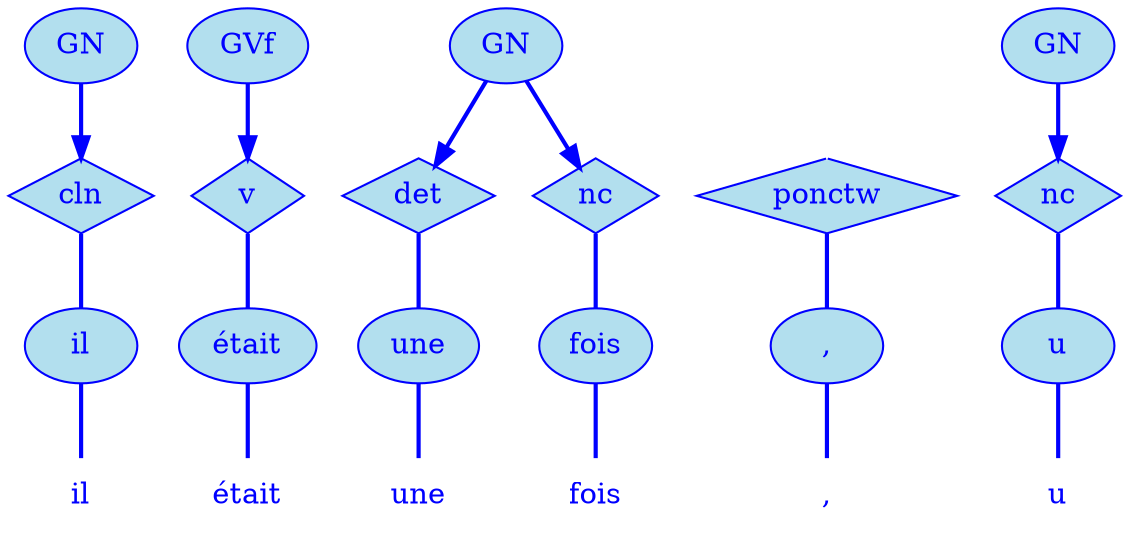 digraph g {
	graph [bb="0,0,467,252"];
	node [label="\N"];
	graph [_draw_="c 5 -white C 5 -white P 4 0 0 0 252 467 252 467 0 ",
		xdotversion="1.2"];
	"mc1s1_t1#token84" [label=il, shape=plaintext, fillcolor=lightblue2, fontcolor=blue, pos="27,18", width="0.75", height="0.50", _ldraw_="F 14.000000 11 -Times-Roman c 4 -blue T 27 13 0 8 2 -il "];
	"mc1s1_W1#wordmc1s1_t1#token" [label=il, shape=ellipse, fillcolor=lightblue2, fontcolor=blue, pos="27,90", width="0.75", height="0.50", color=blue, style=filled, _draw_="S 6 -filled c 4 -blue C 10 -lightblue2 E 27 90 27 18 ", _ldraw_="F 14.000000 11 -Times-Roman c 4 -blue T 27 85 0 8 2 -il "];
	"mc1s1_P1L1#pos" [label=cln, shape=diamond, fillcolor=lightblue2, fontcolor=blue, pos="27,162", width="0.75", height="0.50", color=blue, style=filled, _draw_="S 6 -filled c 4 -blue C 10 -lightblue2 P 4 27 180 0 162 27 144 54 162 ", _ldraw_="F 14.000000 11 -Times-Roman c 4 -blue T 27 157 0 20 3 -cln "];
	"mc1s1_chk0#chunk" [label=GN, fillcolor=lightblue2, fontcolor=blue, pos="27,234", width="0.75", height="0.50", color=blue, style=filled, arrowhead=doubleoctagon, _draw_="S 6 -filled c 4 -blue C 10 -lightblue2 E 27 234 27 18 ", _ldraw_="F 14.000000 11 -Times-Roman c 4 -blue T 27 229 0 22 2 -GN "];
	"mc1s1_t3#token87" [label=était, shape=plaintext, fillcolor=lightblue2, fontcolor=blue, pos="105,18", width="0.75", height="0.50", _ldraw_="F 14.000000 11 -Times-Roman c 4 -blue T 105 13 0 32 6 -était "];
	"mc1s1_W2#wordmc1s1_t3#token" [label=était, shape=ellipse, fillcolor=lightblue2, fontcolor=blue, pos="105,90", width="0.92", height="0.50", color=blue, style=filled, _draw_="S 6 -filled c 4 -blue C 10 -lightblue2 E 105 90 33 18 ", _ldraw_="F 14.000000 11 -Times-Roman c 4 -blue T 105 85 0 32 6 -était "];
	"mc1s1_P2L2#pos" [label=v, shape=diamond, fillcolor=lightblue2, fontcolor=blue, pos="105,162", width="0.75", height="0.50", color=blue, style=filled, _draw_="S 6 -filled c 4 -blue C 10 -lightblue2 P 4 105 180 78 162 105 144 132 162 ", _ldraw_="F 14.000000 11 -Times-Roman c 4 -blue T 105 157 0 8 1 -v "];
	"mc1s1_chk7#chunk" [label=GVf, fillcolor=lightblue2, fontcolor=blue, pos="105,234", width="0.81", height="0.50", color=blue, style=filled, arrowhead=doubleoctagon, _draw_="S 6 -filled c 4 -blue C 10 -lightblue2 E 105 234 29 18 ", _ldraw_="F 14.000000 11 -Times-Roman c 4 -blue T 105 229 0 26 3 -GVf "];
	"mc1s1_t5#token78" [label=une, shape=plaintext, fillcolor=lightblue2, fontcolor=blue, pos="185,18", width="0.75", height="0.50", _ldraw_="F 14.000000 11 -Times-Roman c 4 -blue T 185 13 0 26 3 -une "];
	"mc1s1_W3#wordmc1s1_t5#token" [label=une, shape=ellipse, fillcolor=lightblue2, fontcolor=blue, pos="185,90", width="0.81", height="0.50", color=blue, style=filled, _draw_="S 6 -filled c 4 -blue C 10 -lightblue2 E 185 90 29 18 ", _ldraw_="F 14.000000 11 -Times-Roman c 4 -blue T 185 85 0 26 3 -une "];
	"mc1s1_P4L1#pos" [label=det, shape=diamond, fillcolor=lightblue2, fontcolor=blue, pos="185,162", width="0.75", height="0.50", color=blue, style=filled, _draw_="S 6 -filled c 4 -blue C 10 -lightblue2 P 4 185 180 158 162 185 144 212 162 ", _ldraw_="F 14.000000 11 -Times-Roman c 4 -blue T 185 157 0 23 3 -det "];
	"mc1s1_t7#token16" [label=fois, shape=plaintext, fillcolor=lightblue2, fontcolor=blue, pos="259,18", width="0.75", height="0.50", _ldraw_="F 14.000000 11 -Times-Roman c 4 -blue T 259 13 0 23 4 -fois "];
	"mc1s1_W4#wordmc1s1_t7#token" [label=fois, shape=ellipse, fillcolor=lightblue2, fontcolor=blue, pos="259,90", width="0.75", height="0.50", color=blue, style=filled, _draw_="S 6 -filled c 4 -blue C 10 -lightblue2 E 259 90 27 18 ", _ldraw_="F 14.000000 11 -Times-Roman c 4 -blue T 259 85 0 23 4 -fois "];
	"mc1s1_P8L2#pos" [label=nc, shape=diamond, fillcolor=lightblue2, fontcolor=blue, pos="258,162", width="0.75", height="0.50", color=blue, style=filled, _draw_="S 6 -filled c 4 -blue C 10 -lightblue2 P 4 258 180 231 162 258 144 285 162 ", _ldraw_="F 14.000000 11 -Times-Roman c 4 -blue T 258 157 0 16 2 -nc "];
	"mc1s1_chk2#chunk" [label=GN, fillcolor=lightblue2, fontcolor=blue, pos="221,234", width="0.75", height="0.50", color=blue, style=filled, arrowhead=doubleoctagon, _draw_="S 6 -filled c 4 -blue C 10 -lightblue2 E 221 234 27 18 ", _ldraw_="F 14.000000 11 -Times-Roman c 4 -blue T 221 229 0 22 2 -GN "];
	"mc1s1_t8#token94" [label=",", shape=plaintext, fillcolor=lightblue2, fontcolor=blue, pos="349,18", width="0.75", height="0.50", _ldraw_="F 14.000000 11 -Times-Roman c 4 -blue T 349 13 0 5 1 -, "];
	"mc1s1_W5#wordmc1s1_t8#token" [label=",", shape=ellipse, fillcolor=lightblue2, fontcolor=blue, pos="349,90", width="0.75", height="0.50", color=blue, style=filled, _draw_="S 6 -filled c 4 -blue C 10 -lightblue2 E 349 90 27 18 ", _ldraw_="F 14.000000 11 -Times-Roman c 4 -blue T 349 85 0 5 1 -, "];
	"mc1s1_P9L1#pos" [label=ponctw, shape=diamond, fillcolor=lightblue2, fontcolor=blue, pos="349,162", width="1.28", height="0.50", color=blue, style=filled, _draw_="S 6 -filled c 4 -blue C 10 -lightblue2 P 4 349 180 303 162 349 144 395 162 ", _ldraw_="F 14.000000 11 -Times-Roman c 4 -blue T 349 157 0 51 6 -ponctw "];
	"mc1s1_t10#token36" [label=u, shape=plaintext, fillcolor=lightblue2, fontcolor=blue, pos="440,18", width="0.75", height="0.50", _ldraw_="F 14.000000 11 -Times-Roman c 4 -blue T 440 13 0 9 1 -u "];
	"mc1s1_W6#wordmc1s1_t10#token" [label=u, shape=ellipse, fillcolor=lightblue2, fontcolor=blue, pos="440,90", width="0.75", height="0.50", color=blue, style=filled, _draw_="S 6 -filled c 4 -blue C 10 -lightblue2 E 440 90 27 18 ", _ldraw_="F 14.000000 11 -Times-Roman c 4 -blue T 440 85 0 9 1 -u "];
	"mc1s1_P10L1#pos" [label=nc, shape=diamond, fillcolor=lightblue2, fontcolor=blue, pos="440,162", width="0.75", height="0.50", color=blue, style=filled, _draw_="S 6 -filled c 4 -blue C 10 -lightblue2 P 4 440 180 413 162 440 144 467 162 ", _ldraw_="F 14.000000 11 -Times-Roman c 4 -blue T 440 157 0 16 2 -nc "];
	"mc1s1_chk3#chunk" [label=GN, fillcolor=lightblue2, fontcolor=blue, pos="440,234", width="0.75", height="0.50", color=blue, style=filled, arrowhead=doubleoctagon, _draw_="S 6 -filled c 4 -blue C 10 -lightblue2 E 440 234 27 18 ", _ldraw_="F 14.000000 11 -Times-Roman c 4 -blue T 440 229 0 22 2 -GN "];
	"mc1s1_P9L1#pos#empty" [shape=point, fillcolor=white, fontcolor=white, pos="349,234", width="0.06", height="0.06", color=white, size=2, _draw_="S 6 -filled c 5 -white C 5 -white E 349 234 2 2 "];
	"mc1s1_W1#wordmc1s1_t1#token" -> "mc1s1_t1#token84" [arrowhead=none, color=blue, fontcolor=blue, style=bold, minlen=1, pos="27,72 27,61 27,47 27,36", _draw_="S 4 -bold c 4 -blue B 4 27 72 27 61 27 47 27 36 "];
	"mc1s1_P1L1#pos" -> "mc1s1_W1#wordmc1s1_t1#token" [arrowhead=none, color=blue, fontcolor=blue, style=bold, minlen=1, pos="27,144 27,133 27,119 27,108", _draw_="S 4 -bold c 4 -blue B 4 27 144 27 133 27 119 27 108 "];
	"mc1s1_chk0#chunk" -> "mc1s1_P1L1#pos" [color=blue, fontcolor=blue, style=bold, minlen=1, pos="e,27,180 27,216 27,208 27,199 27,190", shape=normal, _draw_="S 4 -bold c 4 -blue B 4 27 216 27 208 27 199 27 190 ", _hdraw_="S 5 -solid S 15 -setlinewidth(1) c 4 -blue C 4 -blue P 3 31 190 27 180 24 190 "];
	"mc1s1_W2#wordmc1s1_t3#token" -> "mc1s1_t3#token87" [arrowhead=none, color=blue, fontcolor=blue, style=bold, minlen=1, pos="105,72 105,61 105,47 105,36", _draw_="S 4 -bold c 4 -blue B 4 105 72 105 61 105 47 105 36 "];
	"mc1s1_P2L2#pos" -> "mc1s1_W2#wordmc1s1_t3#token" [arrowhead=none, color=blue, fontcolor=blue, style=bold, minlen=1, pos="105,144 105,133 105,119 105,108", _draw_="S 4 -bold c 4 -blue B 4 105 144 105 133 105 119 105 108 "];
	"mc1s1_chk7#chunk" -> "mc1s1_P2L2#pos" [color=blue, fontcolor=blue, style=bold, minlen=1, pos="e,105,180 105,216 105,208 105,199 105,190", shape=normal, _draw_="S 4 -bold c 4 -blue B 4 105 216 105 208 105 199 105 190 ", _hdraw_="S 5 -solid S 15 -setlinewidth(1) c 4 -blue C 4 -blue P 3 109 190 105 180 102 190 "];
	"mc1s1_W3#wordmc1s1_t5#token" -> "mc1s1_t5#token78" [arrowhead=none, color=blue, fontcolor=blue, style=bold, minlen=1, pos="185,72 185,61 185,47 185,36", _draw_="S 4 -bold c 4 -blue B 4 185 72 185 61 185 47 185 36 "];
	"mc1s1_P4L1#pos" -> "mc1s1_W3#wordmc1s1_t5#token" [arrowhead=none, color=blue, fontcolor=blue, style=bold, minlen=1, pos="185,144 185,133 185,119 185,108", _draw_="S 4 -bold c 4 -blue B 4 185 144 185 133 185 119 185 108 "];
	"mc1s1_W4#wordmc1s1_t7#token" -> "mc1s1_t7#token16" [arrowhead=none, color=blue, fontcolor=blue, style=bold, minlen=1, pos="259,72 259,61 259,47 259,36", _draw_="S 4 -bold c 4 -blue B 4 259 72 259 61 259 47 259 36 "];
	"mc1s1_P8L2#pos" -> "mc1s1_W4#wordmc1s1_t7#token" [arrowhead=none, color=blue, fontcolor=blue, style=bold, minlen=1, pos="258,144 259,133 259,119 259,108", _draw_="S 4 -bold c 4 -blue B 4 258 144 259 133 259 119 259 108 "];
	"mc1s1_chk2#chunk" -> "mc1s1_P4L1#pos" [color=blue, fontcolor=blue, style=bold, minlen=1, pos="e,192,176 212,217 207,207 202,195 197,185", shape=normal, _draw_="S 4 -bold c 4 -blue B 4 212 217 207 207 202 195 197 185 ", _hdraw_="S 5 -solid S 15 -setlinewidth(1) c 4 -blue C 4 -blue P 3 200 183 192 176 194 186 "];
	"mc1s1_chk2#chunk" -> "mc1s1_P8L2#pos" [color=blue, fontcolor=blue, style=bold, minlen=1, pos="e,251,176 230,217 235,208 241,195 246,185", shape=normal, _draw_="S 4 -bold c 4 -blue B 4 230 217 235 208 241 195 246 185 ", _hdraw_="S 5 -solid S 15 -setlinewidth(1) c 4 -blue C 4 -blue P 3 249 186 251 176 243 183 "];
	"mc1s1_W5#wordmc1s1_t8#token" -> "mc1s1_t8#token94" [arrowhead=none, color=blue, fontcolor=blue, style=bold, minlen=1, pos="349,72 349,61 349,47 349,36", _draw_="S 4 -bold c 4 -blue B 4 349 72 349 61 349 47 349 36 "];
	"mc1s1_P9L1#pos" -> "mc1s1_W5#wordmc1s1_t8#token" [arrowhead=none, color=blue, fontcolor=blue, style=bold, minlen=1, pos="349,144 349,133 349,119 349,108", _draw_="S 4 -bold c 4 -blue B 4 349 144 349 133 349 119 349 108 "];
	"mc1s1_W6#wordmc1s1_t10#token" -> "mc1s1_t10#token36" [arrowhead=none, color=blue, fontcolor=blue, style=bold, minlen=1, pos="440,72 440,61 440,47 440,36", _draw_="S 4 -bold c 4 -blue B 4 440 72 440 61 440 47 440 36 "];
	"mc1s1_P10L1#pos" -> "mc1s1_W6#wordmc1s1_t10#token" [arrowhead=none, color=blue, fontcolor=blue, style=bold, minlen=1, pos="440,144 440,133 440,119 440,108", _draw_="S 4 -bold c 4 -blue B 4 440 144 440 133 440 119 440 108 "];
	"mc1s1_chk3#chunk" -> "mc1s1_P10L1#pos" [color=blue, fontcolor=blue, style=bold, minlen=1, pos="e,440,180 440,216 440,208 440,199 440,190", shape=normal, _draw_="S 4 -bold c 4 -blue B 4 440 216 440 208 440 199 440 190 ", _hdraw_="S 5 -solid S 15 -setlinewidth(1) c 4 -blue C 4 -blue P 3 444 190 440 180 437 190 "];
	"mc1s1_P9L1#pos#empty" -> "mc1s1_P9L1#pos" [color=white, fontcolor=white, minlen=1, pos="e,349,180 349,232 349,225 349,207 349,190", shape=none, _draw_="c 5 -white B 4 349 232 349 225 349 207 349 190 ", _hdraw_="S 5 -solid S 15 -setlinewidth(1) c 5 -white C 5 -white P 3 353 190 349 180 346 190 "];
}
